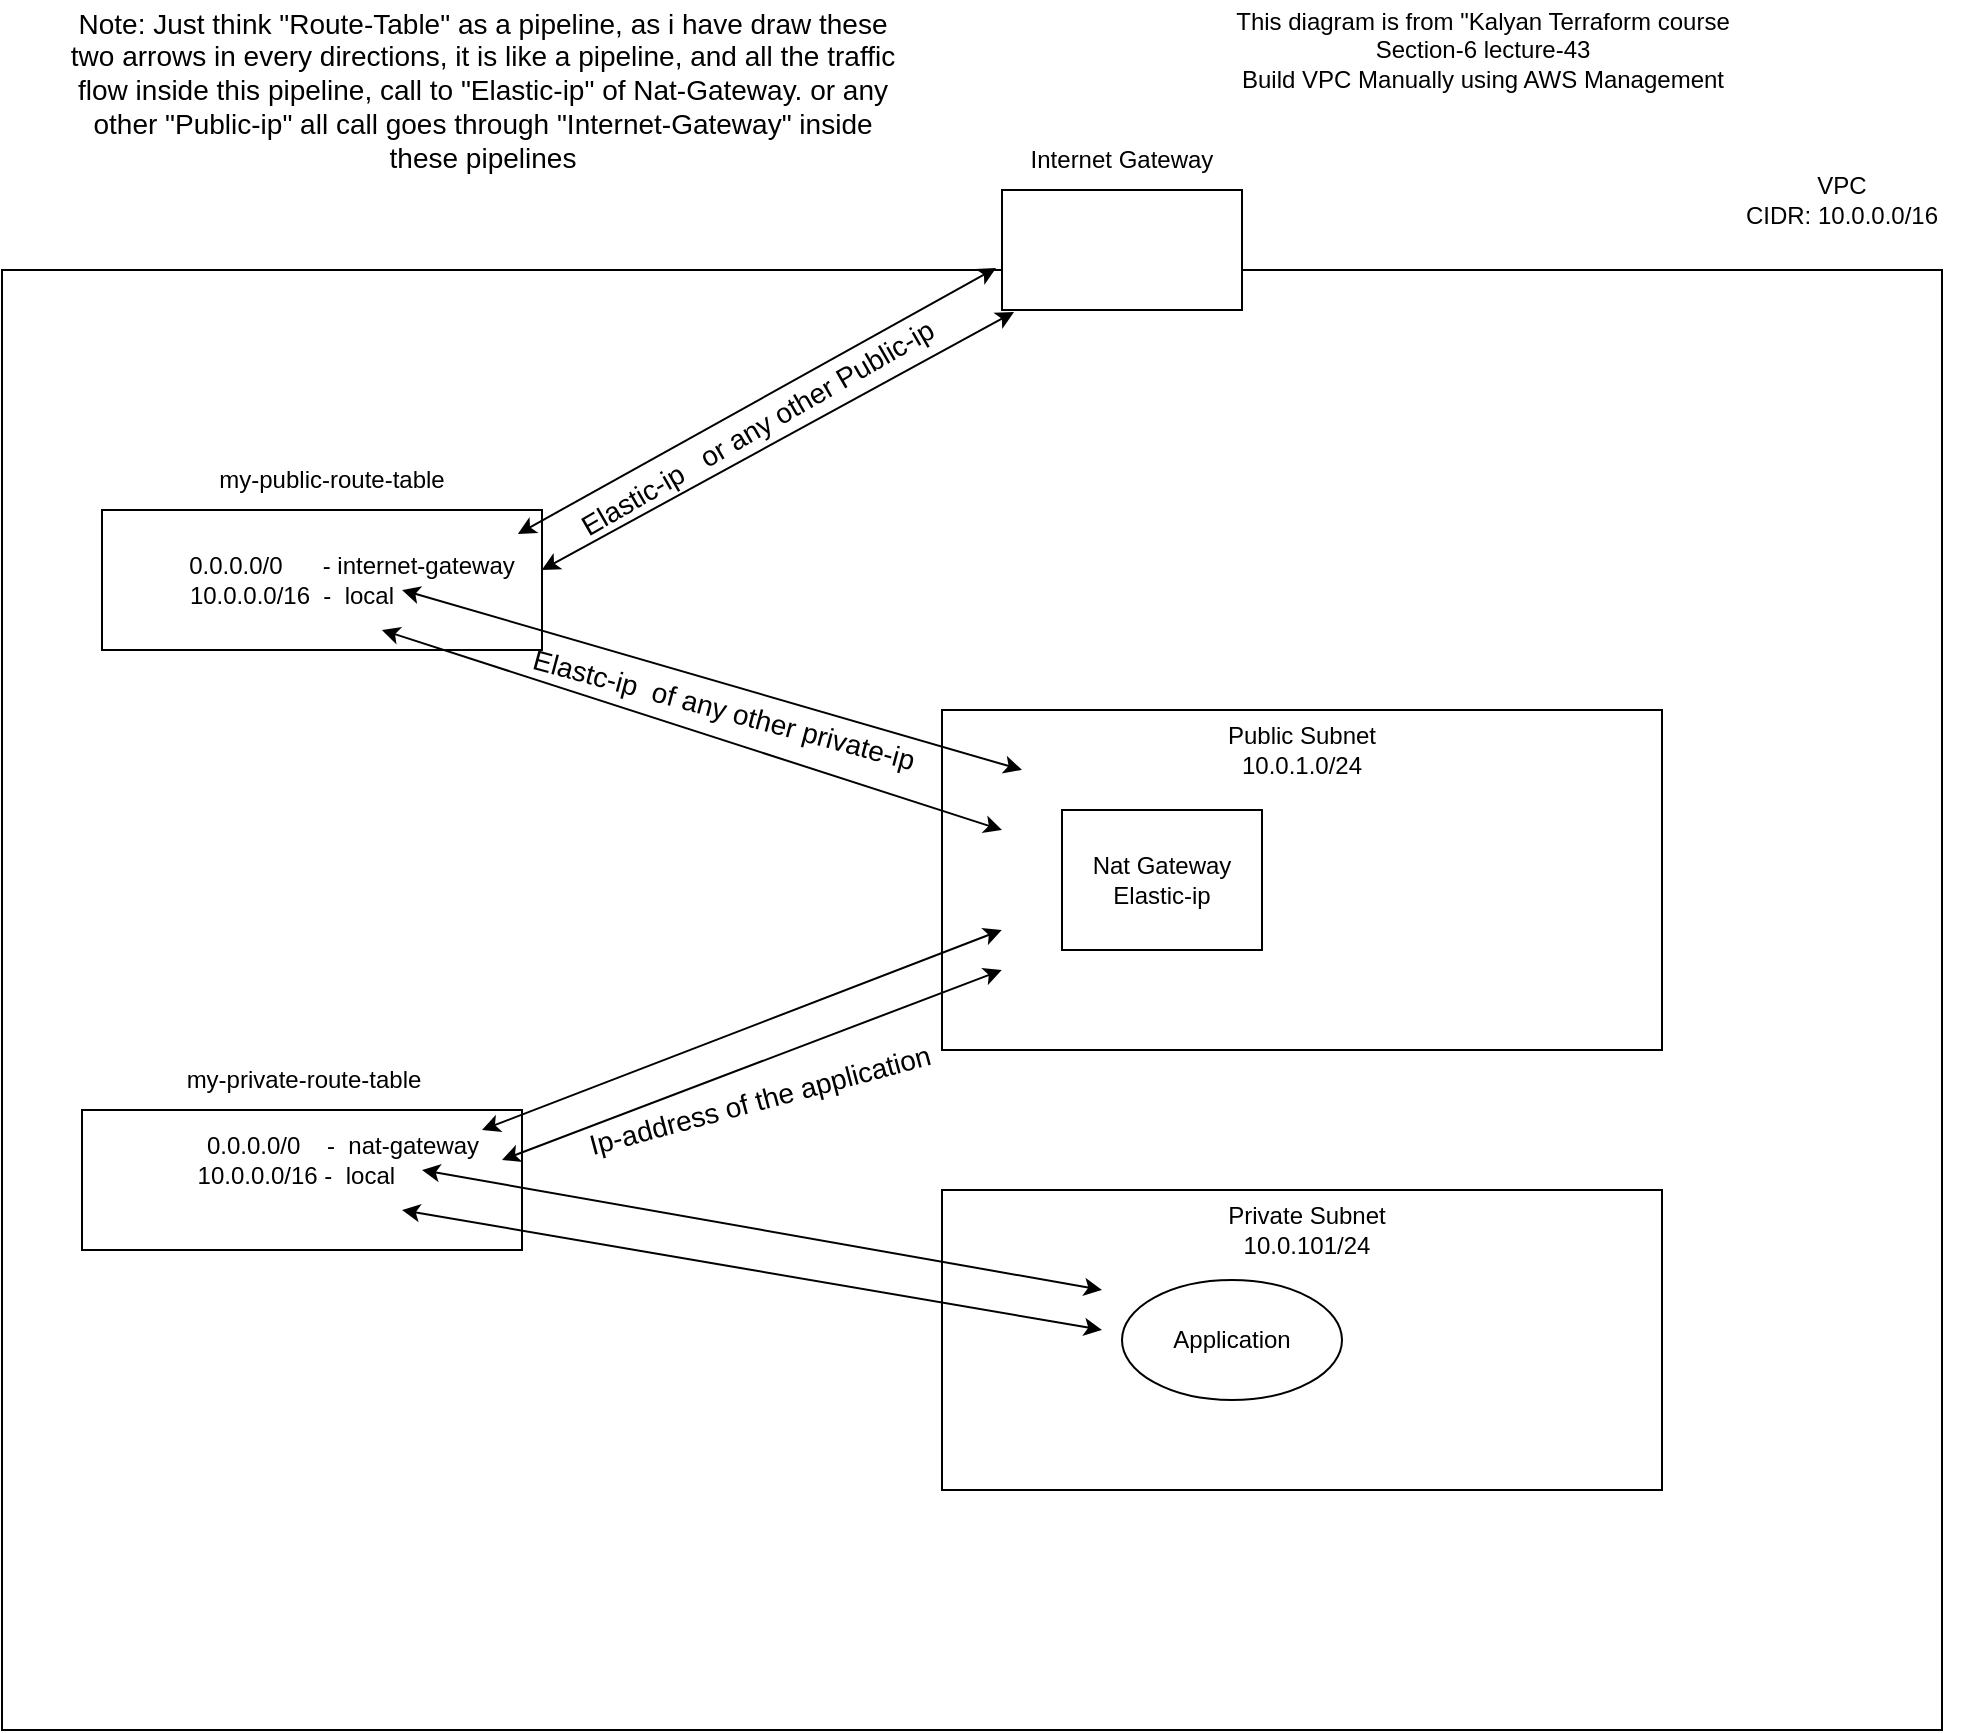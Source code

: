 <mxfile>
    <diagram id="pEpczGXfkdmbMpyy5be4" name="Seite-1">
        <mxGraphModel dx="977" dy="749" grid="1" gridSize="10" guides="1" tooltips="1" connect="1" arrows="1" fold="1" page="1" pageScale="1" pageWidth="827" pageHeight="1169" math="0" shadow="0">
            <root>
                <mxCell id="0"/>
                <mxCell id="1" parent="0"/>
                <mxCell id="yKYWkn6R5dtNz7ZGUFeH-2" value="" style="verticalLabelPosition=bottom;verticalAlign=top;html=1;shape=mxgraph.basic.rect;fillColor2=none;strokeWidth=1;size=20;indent=5;" parent="1" vertex="1">
                    <mxGeometry x="10" y="140" width="970" height="730" as="geometry"/>
                </mxCell>
                <mxCell id="yKYWkn6R5dtNz7ZGUFeH-3" value="" style="verticalLabelPosition=bottom;verticalAlign=top;html=1;shape=mxgraph.basic.rect;fillColor2=none;strokeWidth=1;size=20;indent=5;" parent="1" vertex="1">
                    <mxGeometry x="510" y="100" width="120" height="60" as="geometry"/>
                </mxCell>
                <mxCell id="yKYWkn6R5dtNz7ZGUFeH-4" value="&lt;div&gt;VPC&lt;/div&gt;&lt;div&gt;CIDR: 10.0.0.0/16&lt;br&gt;&lt;/div&gt;" style="text;html=1;strokeColor=none;fillColor=none;align=center;verticalAlign=middle;whiteSpace=wrap;rounded=0;" parent="1" vertex="1">
                    <mxGeometry x="860" y="90" width="140" height="30" as="geometry"/>
                </mxCell>
                <mxCell id="yKYWkn6R5dtNz7ZGUFeH-5" value="Internet Gateway" style="text;html=1;strokeColor=none;fillColor=none;align=center;verticalAlign=middle;whiteSpace=wrap;rounded=0;" parent="1" vertex="1">
                    <mxGeometry x="500" y="70" width="140" height="30" as="geometry"/>
                </mxCell>
                <mxCell id="yKYWkn6R5dtNz7ZGUFeH-6" value="" style="verticalLabelPosition=bottom;verticalAlign=top;html=1;shape=mxgraph.basic.rect;fillColor2=none;strokeWidth=1;size=20;indent=5;" parent="1" vertex="1">
                    <mxGeometry x="480" y="360" width="360" height="170" as="geometry"/>
                </mxCell>
                <mxCell id="yKYWkn6R5dtNz7ZGUFeH-7" value="" style="verticalLabelPosition=bottom;verticalAlign=top;html=1;shape=mxgraph.basic.rect;fillColor2=none;strokeWidth=1;size=20;indent=5;" parent="1" vertex="1">
                    <mxGeometry x="480" y="600" width="360" height="150" as="geometry"/>
                </mxCell>
                <mxCell id="yKYWkn6R5dtNz7ZGUFeH-8" value="&lt;div&gt;Public Subnet&lt;/div&gt;&lt;div&gt;10.0.1.0/24&lt;/div&gt;" style="text;html=1;strokeColor=none;fillColor=none;align=center;verticalAlign=middle;whiteSpace=wrap;rounded=0;" parent="1" vertex="1">
                    <mxGeometry x="580" y="360" width="160" height="40" as="geometry"/>
                </mxCell>
                <mxCell id="yKYWkn6R5dtNz7ZGUFeH-9" value="&lt;div&gt;Private Subnet&lt;/div&gt;&lt;div&gt;10.0.101/24&lt;br&gt;&lt;/div&gt;" style="text;html=1;strokeColor=none;fillColor=none;align=center;verticalAlign=middle;whiteSpace=wrap;rounded=0;" parent="1" vertex="1">
                    <mxGeometry x="600" y="600" width="125" height="40" as="geometry"/>
                </mxCell>
                <mxCell id="yKYWkn6R5dtNz7ZGUFeH-10" value="" style="verticalLabelPosition=bottom;verticalAlign=top;html=1;shape=mxgraph.basic.rect;fillColor2=none;strokeWidth=1;size=20;indent=5;" parent="1" vertex="1">
                    <mxGeometry x="540" y="410" width="100" height="70" as="geometry"/>
                </mxCell>
                <mxCell id="yKYWkn6R5dtNz7ZGUFeH-11" value="&lt;div&gt;Nat Gateway&lt;/div&gt;&lt;div&gt;Elastic-ip&lt;br&gt;&lt;/div&gt;" style="text;html=1;strokeColor=none;fillColor=none;align=center;verticalAlign=middle;whiteSpace=wrap;rounded=0;" parent="1" vertex="1">
                    <mxGeometry x="545" y="425" width="90" height="40" as="geometry"/>
                </mxCell>
                <mxCell id="yKYWkn6R5dtNz7ZGUFeH-12" value="" style="verticalLabelPosition=bottom;verticalAlign=top;html=1;shape=mxgraph.basic.rect;fillColor2=none;strokeWidth=1;size=20;indent=5;" parent="1" vertex="1">
                    <mxGeometry x="60" y="260" width="220" height="70" as="geometry"/>
                </mxCell>
                <mxCell id="yKYWkn6R5dtNz7ZGUFeH-13" value="my-public-route-table" style="text;html=1;strokeColor=none;fillColor=none;align=center;verticalAlign=middle;whiteSpace=wrap;rounded=0;" parent="1" vertex="1">
                    <mxGeometry x="80" y="230" width="190" height="30" as="geometry"/>
                </mxCell>
                <mxCell id="yKYWkn6R5dtNz7ZGUFeH-14" value="&lt;div&gt;0.0.0.0/0&amp;nbsp;&amp;nbsp;&amp;nbsp;&amp;nbsp;&amp;nbsp; - internet-gateway&lt;/div&gt;&lt;div&gt;10.0.0.0/16&amp;nbsp; -&amp;nbsp; local&amp;nbsp;&amp;nbsp;&amp;nbsp;&amp;nbsp;&amp;nbsp;&amp;nbsp;&amp;nbsp;&amp;nbsp;&amp;nbsp;&amp;nbsp;&amp;nbsp;&amp;nbsp;&amp;nbsp;&amp;nbsp;&amp;nbsp;&amp;nbsp;&amp;nbsp;&amp;nbsp; &lt;br&gt;&lt;/div&gt;" style="text;html=1;strokeColor=none;fillColor=none;align=center;verticalAlign=middle;whiteSpace=wrap;rounded=0;" parent="1" vertex="1">
                    <mxGeometry x="80" y="270" width="210" height="50" as="geometry"/>
                </mxCell>
                <mxCell id="yKYWkn6R5dtNz7ZGUFeH-17" value="" style="verticalLabelPosition=bottom;verticalAlign=top;html=1;shape=mxgraph.basic.rect;fillColor2=none;strokeWidth=1;size=20;indent=5;" parent="1" vertex="1">
                    <mxGeometry x="50" y="560" width="220" height="70" as="geometry"/>
                </mxCell>
                <mxCell id="yKYWkn6R5dtNz7ZGUFeH-18" value="my-private-route-table" style="text;html=1;strokeColor=none;fillColor=none;align=center;verticalAlign=middle;whiteSpace=wrap;rounded=0;" parent="1" vertex="1">
                    <mxGeometry x="101" y="530" width="120" height="30" as="geometry"/>
                </mxCell>
                <mxCell id="yKYWkn6R5dtNz7ZGUFeH-20" value="&lt;div&gt;0.0.0.0/0&amp;nbsp;&amp;nbsp;&amp;nbsp; -&amp;nbsp; nat-gateway 10.0.0.0/16 -&amp;nbsp; local&amp;nbsp;&amp;nbsp;&amp;nbsp; &amp;nbsp; &amp;nbsp; &amp;nbsp;&amp;nbsp;&amp;nbsp;&amp;nbsp;&amp;nbsp;&amp;nbsp; &lt;br&gt;&lt;/div&gt;" style="text;html=1;strokeColor=none;fillColor=none;align=center;verticalAlign=middle;whiteSpace=wrap;rounded=0;" parent="1" vertex="1">
                    <mxGeometry x="101" y="560" width="159" height="50" as="geometry"/>
                </mxCell>
                <mxCell id="yKYWkn6R5dtNz7ZGUFeH-26" value="" style="endArrow=classic;startArrow=classic;html=1;rounded=0;exitX=0.895;exitY=0.04;exitDx=0;exitDy=0;exitPerimeter=0;entryX=-0.025;entryY=0.65;entryDx=0;entryDy=0;entryPerimeter=0;" parent="1" source="yKYWkn6R5dtNz7ZGUFeH-14" target="yKYWkn6R5dtNz7ZGUFeH-3" edge="1">
                    <mxGeometry width="50" height="50" relative="1" as="geometry">
                        <mxPoint x="450" y="480" as="sourcePoint"/>
                        <mxPoint x="500" y="430" as="targetPoint"/>
                    </mxGeometry>
                </mxCell>
                <mxCell id="yKYWkn6R5dtNz7ZGUFeH-27" value="" style="endArrow=classic;startArrow=classic;html=1;rounded=0;exitX=0.952;exitY=0.4;exitDx=0;exitDy=0;exitPerimeter=0;entryX=0.05;entryY=1.017;entryDx=0;entryDy=0;entryPerimeter=0;" parent="1" source="yKYWkn6R5dtNz7ZGUFeH-14" target="yKYWkn6R5dtNz7ZGUFeH-3" edge="1">
                    <mxGeometry width="50" height="50" relative="1" as="geometry">
                        <mxPoint x="450" y="480" as="sourcePoint"/>
                        <mxPoint x="500" y="430" as="targetPoint"/>
                    </mxGeometry>
                </mxCell>
                <mxCell id="yKYWkn6R5dtNz7ZGUFeH-28" value="" style="endArrow=classic;startArrow=classic;html=1;rounded=0;exitX=0.571;exitY=1;exitDx=0;exitDy=0;exitPerimeter=0;" parent="1" source="yKYWkn6R5dtNz7ZGUFeH-14" edge="1">
                    <mxGeometry width="50" height="50" relative="1" as="geometry">
                        <mxPoint x="450" y="480" as="sourcePoint"/>
                        <mxPoint x="510" y="420" as="targetPoint"/>
                    </mxGeometry>
                </mxCell>
                <mxCell id="yKYWkn6R5dtNz7ZGUFeH-29" value="" style="endArrow=classic;startArrow=classic;html=1;rounded=0;entryX=0.111;entryY=0.176;entryDx=0;entryDy=0;entryPerimeter=0;" parent="1" target="yKYWkn6R5dtNz7ZGUFeH-6" edge="1">
                    <mxGeometry width="50" height="50" relative="1" as="geometry">
                        <mxPoint x="210" y="300" as="sourcePoint"/>
                        <mxPoint x="500" y="430" as="targetPoint"/>
                    </mxGeometry>
                </mxCell>
                <mxCell id="yKYWkn6R5dtNz7ZGUFeH-30" value="" style="endArrow=classic;startArrow=classic;html=1;rounded=0;" parent="1" edge="1">
                    <mxGeometry width="50" height="50" relative="1" as="geometry">
                        <mxPoint x="210" y="610" as="sourcePoint"/>
                        <mxPoint x="560" y="670" as="targetPoint"/>
                    </mxGeometry>
                </mxCell>
                <mxCell id="yKYWkn6R5dtNz7ZGUFeH-31" value="" style="endArrow=classic;startArrow=classic;html=1;rounded=0;" parent="1" edge="1">
                    <mxGeometry width="50" height="50" relative="1" as="geometry">
                        <mxPoint x="220" y="590" as="sourcePoint"/>
                        <mxPoint x="560" y="650" as="targetPoint"/>
                    </mxGeometry>
                </mxCell>
                <mxCell id="yKYWkn6R5dtNz7ZGUFeH-32" value="" style="endArrow=classic;startArrow=classic;html=1;rounded=0;entryX=0.083;entryY=0.647;entryDx=0;entryDy=0;entryPerimeter=0;" parent="1" target="yKYWkn6R5dtNz7ZGUFeH-6" edge="1">
                    <mxGeometry width="50" height="50" relative="1" as="geometry">
                        <mxPoint x="250" y="570" as="sourcePoint"/>
                        <mxPoint x="500" y="430" as="targetPoint"/>
                    </mxGeometry>
                </mxCell>
                <mxCell id="yKYWkn6R5dtNz7ZGUFeH-33" value="" style="endArrow=classic;startArrow=classic;html=1;rounded=0;exitX=1;exitY=0.5;exitDx=0;exitDy=0;entryX=0.083;entryY=0.765;entryDx=0;entryDy=0;entryPerimeter=0;" parent="1" source="yKYWkn6R5dtNz7ZGUFeH-20" target="yKYWkn6R5dtNz7ZGUFeH-6" edge="1">
                    <mxGeometry width="50" height="50" relative="1" as="geometry">
                        <mxPoint x="450" y="480" as="sourcePoint"/>
                        <mxPoint x="500" y="430" as="targetPoint"/>
                    </mxGeometry>
                </mxCell>
                <mxCell id="yKYWkn6R5dtNz7ZGUFeH-34" value="Application" style="ellipse;whiteSpace=wrap;html=1;" parent="1" vertex="1">
                    <mxGeometry x="570" y="645" width="110" height="60" as="geometry"/>
                </mxCell>
                <mxCell id="yKYWkn6R5dtNz7ZGUFeH-35" value="&lt;font style=&quot;font-size: 14px;&quot;&gt;Note: Just think &quot;Route-Table&quot; as a pipeline, as i have draw these two arrows in every directions, it is like a pipeline, and all the traffic flow inside this pipeline, call to &quot;Elastic-ip&quot; of Nat-Gateway. or any other &quot;Public-ip&quot; all call goes through &quot;Internet-Gateway&quot; inside these pipelines&lt;/font&gt;" style="text;html=1;strokeColor=none;fillColor=none;align=center;verticalAlign=middle;whiteSpace=wrap;rounded=0;" parent="1" vertex="1">
                    <mxGeometry x="41" y="40" width="419" height="20" as="geometry"/>
                </mxCell>
                <mxCell id="yKYWkn6R5dtNz7ZGUFeH-37" value="Elastic-ip&amp;nbsp;&amp;nbsp; or any other Public-ip" style="text;html=1;strokeColor=none;fillColor=none;align=center;verticalAlign=middle;whiteSpace=wrap;rounded=0;fontSize=14;rotation=-30;" parent="1" vertex="1">
                    <mxGeometry x="272.5" y="199.33" width="230" height="40" as="geometry"/>
                </mxCell>
                <mxCell id="yKYWkn6R5dtNz7ZGUFeH-39" value="Elastc-ip&amp;nbsp; of any other private-ip" style="text;html=1;strokeColor=none;fillColor=none;align=center;verticalAlign=middle;whiteSpace=wrap;rounded=0;fontSize=14;rotation=15;" parent="1" vertex="1">
                    <mxGeometry x="251.29" y="340.17" width="240" height="40" as="geometry"/>
                </mxCell>
                <mxCell id="yKYWkn6R5dtNz7ZGUFeH-40" value="Ip-address of the application" style="text;html=1;strokeColor=none;fillColor=none;align=center;verticalAlign=middle;whiteSpace=wrap;rounded=0;fontSize=14;rotation=-15;" parent="1" vertex="1">
                    <mxGeometry x="299.32" y="534.83" width="180" height="40" as="geometry"/>
                </mxCell>
                <mxCell id="2" value="This diagram is from &quot;Kalyan Terraform course&lt;br&gt;Section-6 lecture-43&lt;br&gt;Build VPC Manually using AWS Management" style="text;html=1;align=center;verticalAlign=middle;resizable=0;points=[];autosize=1;strokeColor=none;fillColor=none;" parent="1" vertex="1">
                    <mxGeometry x="620" y="5" width="260" height="50" as="geometry"/>
                </mxCell>
            </root>
        </mxGraphModel>
    </diagram>
</mxfile>